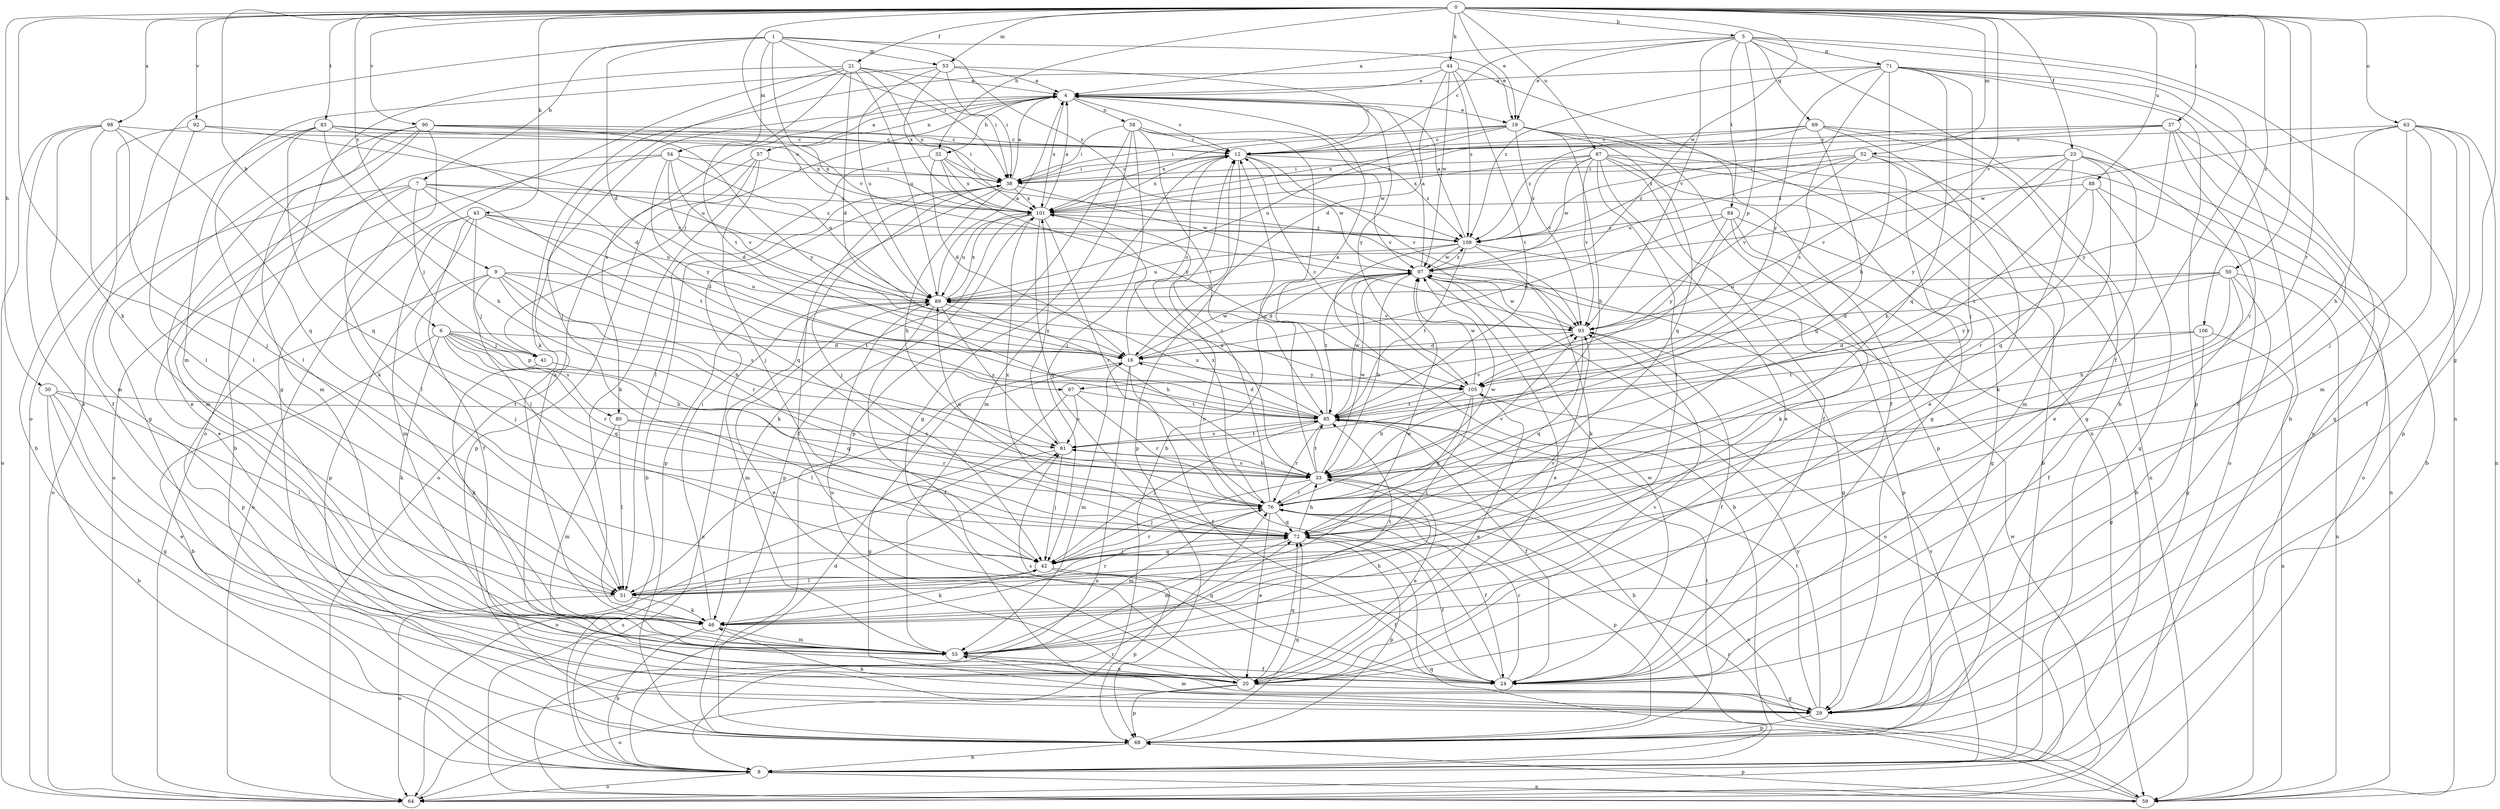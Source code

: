 strict digraph  {
0;
1;
4;
5;
6;
7;
8;
9;
12;
16;
19;
20;
21;
23;
24;
29;
30;
32;
33;
37;
38;
41;
42;
43;
44;
46;
50;
51;
52;
53;
54;
55;
57;
58;
59;
63;
64;
67;
68;
69;
71;
72;
76;
80;
81;
83;
84;
85;
87;
88;
89;
90;
92;
93;
97;
98;
101;
105;
106;
109;
0 -> 5  [label=b];
0 -> 6  [label=b];
0 -> 9  [label=c];
0 -> 19  [label=e];
0 -> 21  [label=f];
0 -> 23  [label=f];
0 -> 29  [label=g];
0 -> 30  [label=h];
0 -> 32  [label=h];
0 -> 37  [label=i];
0 -> 43  [label=k];
0 -> 44  [label=k];
0 -> 46  [label=k];
0 -> 50  [label=l];
0 -> 52  [label=m];
0 -> 53  [label=m];
0 -> 63  [label=o];
0 -> 76  [label=r];
0 -> 83  [label=t];
0 -> 87  [label=u];
0 -> 88  [label=u];
0 -> 89  [label=u];
0 -> 90  [label=v];
0 -> 92  [label=v];
0 -> 93  [label=v];
0 -> 97  [label=w];
0 -> 98  [label=x];
0 -> 106  [label=z];
1 -> 7  [label=b];
1 -> 16  [label=d];
1 -> 19  [label=e];
1 -> 38  [label=i];
1 -> 53  [label=m];
1 -> 54  [label=m];
1 -> 64  [label=o];
1 -> 93  [label=v];
1 -> 109  [label=z];
4 -> 12  [label=c];
4 -> 19  [label=e];
4 -> 32  [label=h];
4 -> 41  [label=j];
4 -> 57  [label=n];
4 -> 58  [label=n];
4 -> 80  [label=s];
4 -> 101  [label=x];
4 -> 105  [label=y];
5 -> 4  [label=a];
5 -> 8  [label=b];
5 -> 12  [label=c];
5 -> 19  [label=e];
5 -> 24  [label=f];
5 -> 59  [label=n];
5 -> 67  [label=p];
5 -> 69  [label=q];
5 -> 71  [label=q];
5 -> 84  [label=t];
5 -> 93  [label=v];
6 -> 8  [label=b];
6 -> 16  [label=d];
6 -> 33  [label=h];
6 -> 41  [label=j];
6 -> 46  [label=k];
6 -> 67  [label=p];
6 -> 72  [label=q];
6 -> 76  [label=r];
6 -> 80  [label=s];
7 -> 20  [label=e];
7 -> 41  [label=j];
7 -> 51  [label=l];
7 -> 64  [label=o];
7 -> 72  [label=q];
7 -> 85  [label=t];
7 -> 101  [label=x];
7 -> 109  [label=z];
8 -> 16  [label=d];
8 -> 59  [label=n];
8 -> 64  [label=o];
8 -> 89  [label=u];
8 -> 93  [label=v];
9 -> 33  [label=h];
9 -> 41  [label=j];
9 -> 42  [label=j];
9 -> 68  [label=p];
9 -> 76  [label=r];
9 -> 81  [label=s];
9 -> 85  [label=t];
9 -> 89  [label=u];
12 -> 38  [label=i];
12 -> 55  [label=m];
12 -> 68  [label=p];
12 -> 93  [label=v];
12 -> 97  [label=w];
12 -> 101  [label=x];
12 -> 109  [label=z];
16 -> 12  [label=c];
16 -> 24  [label=f];
16 -> 51  [label=l];
16 -> 55  [label=m];
16 -> 59  [label=n];
16 -> 97  [label=w];
16 -> 105  [label=y];
19 -> 12  [label=c];
19 -> 24  [label=f];
19 -> 29  [label=g];
19 -> 33  [label=h];
19 -> 38  [label=i];
19 -> 72  [label=q];
19 -> 89  [label=u];
19 -> 93  [label=v];
19 -> 101  [label=x];
20 -> 29  [label=g];
20 -> 64  [label=o];
20 -> 68  [label=p];
20 -> 72  [label=q];
20 -> 81  [label=s];
20 -> 89  [label=u];
20 -> 93  [label=v];
21 -> 4  [label=a];
21 -> 16  [label=d];
21 -> 29  [label=g];
21 -> 38  [label=i];
21 -> 42  [label=j];
21 -> 64  [label=o];
21 -> 85  [label=t];
21 -> 89  [label=u];
21 -> 101  [label=x];
23 -> 20  [label=e];
23 -> 33  [label=h];
23 -> 38  [label=i];
23 -> 46  [label=k];
23 -> 64  [label=o];
23 -> 72  [label=q];
23 -> 93  [label=v];
23 -> 105  [label=y];
24 -> 12  [label=c];
24 -> 76  [label=r];
24 -> 97  [label=w];
29 -> 46  [label=k];
29 -> 55  [label=m];
29 -> 68  [label=p];
29 -> 85  [label=t];
29 -> 105  [label=y];
30 -> 8  [label=b];
30 -> 20  [label=e];
30 -> 29  [label=g];
30 -> 51  [label=l];
30 -> 85  [label=t];
32 -> 16  [label=d];
32 -> 38  [label=i];
32 -> 51  [label=l];
32 -> 93  [label=v];
32 -> 101  [label=x];
32 -> 105  [label=y];
33 -> 12  [label=c];
33 -> 20  [label=e];
33 -> 42  [label=j];
33 -> 59  [label=n];
33 -> 76  [label=r];
33 -> 81  [label=s];
33 -> 85  [label=t];
33 -> 97  [label=w];
33 -> 101  [label=x];
37 -> 12  [label=c];
37 -> 24  [label=f];
37 -> 29  [label=g];
37 -> 76  [label=r];
37 -> 101  [label=x];
37 -> 105  [label=y];
37 -> 109  [label=z];
38 -> 4  [label=a];
38 -> 8  [label=b];
38 -> 12  [label=c];
38 -> 24  [label=f];
38 -> 33  [label=h];
38 -> 42  [label=j];
38 -> 68  [label=p];
38 -> 97  [label=w];
38 -> 101  [label=x];
41 -> 46  [label=k];
41 -> 72  [label=q];
42 -> 24  [label=f];
42 -> 46  [label=k];
42 -> 51  [label=l];
42 -> 68  [label=p];
42 -> 72  [label=q];
42 -> 76  [label=r];
43 -> 16  [label=d];
43 -> 24  [label=f];
43 -> 51  [label=l];
43 -> 55  [label=m];
43 -> 64  [label=o];
43 -> 68  [label=p];
43 -> 89  [label=u];
43 -> 109  [label=z];
44 -> 4  [label=a];
44 -> 16  [label=d];
44 -> 46  [label=k];
44 -> 59  [label=n];
44 -> 85  [label=t];
44 -> 97  [label=w];
44 -> 109  [label=z];
46 -> 8  [label=b];
46 -> 38  [label=i];
46 -> 55  [label=m];
46 -> 76  [label=r];
46 -> 85  [label=t];
50 -> 16  [label=d];
50 -> 24  [label=f];
50 -> 29  [label=g];
50 -> 33  [label=h];
50 -> 59  [label=n];
50 -> 89  [label=u];
50 -> 105  [label=y];
51 -> 42  [label=j];
51 -> 46  [label=k];
51 -> 64  [label=o];
51 -> 93  [label=v];
51 -> 97  [label=w];
52 -> 8  [label=b];
52 -> 38  [label=i];
52 -> 55  [label=m];
52 -> 76  [label=r];
52 -> 89  [label=u];
52 -> 93  [label=v];
52 -> 109  [label=z];
53 -> 4  [label=a];
53 -> 12  [label=c];
53 -> 38  [label=i];
53 -> 55  [label=m];
53 -> 89  [label=u];
53 -> 101  [label=x];
54 -> 16  [label=d];
54 -> 38  [label=i];
54 -> 55  [label=m];
54 -> 64  [label=o];
54 -> 89  [label=u];
54 -> 93  [label=v];
54 -> 105  [label=y];
55 -> 4  [label=a];
55 -> 20  [label=e];
55 -> 24  [label=f];
55 -> 33  [label=h];
55 -> 72  [label=q];
57 -> 4  [label=a];
57 -> 38  [label=i];
57 -> 42  [label=j];
57 -> 46  [label=k];
57 -> 64  [label=o];
57 -> 68  [label=p];
58 -> 8  [label=b];
58 -> 12  [label=c];
58 -> 29  [label=g];
58 -> 38  [label=i];
58 -> 42  [label=j];
58 -> 68  [label=p];
58 -> 85  [label=t];
58 -> 97  [label=w];
59 -> 68  [label=p];
59 -> 72  [label=q];
59 -> 76  [label=r];
59 -> 81  [label=s];
63 -> 12  [label=c];
63 -> 24  [label=f];
63 -> 33  [label=h];
63 -> 42  [label=j];
63 -> 55  [label=m];
63 -> 59  [label=n];
63 -> 68  [label=p];
63 -> 97  [label=w];
64 -> 76  [label=r];
64 -> 97  [label=w];
67 -> 29  [label=g];
67 -> 76  [label=r];
67 -> 81  [label=s];
67 -> 85  [label=t];
68 -> 8  [label=b];
68 -> 72  [label=q];
68 -> 85  [label=t];
69 -> 12  [label=c];
69 -> 20  [label=e];
69 -> 29  [label=g];
69 -> 64  [label=o];
69 -> 72  [label=q];
69 -> 101  [label=x];
69 -> 109  [label=z];
71 -> 4  [label=a];
71 -> 8  [label=b];
71 -> 33  [label=h];
71 -> 42  [label=j];
71 -> 59  [label=n];
71 -> 68  [label=p];
71 -> 72  [label=q];
71 -> 81  [label=s];
71 -> 105  [label=y];
71 -> 109  [label=z];
72 -> 24  [label=f];
72 -> 33  [label=h];
72 -> 42  [label=j];
72 -> 55  [label=m];
72 -> 68  [label=p];
72 -> 101  [label=x];
76 -> 12  [label=c];
76 -> 20  [label=e];
76 -> 24  [label=f];
76 -> 55  [label=m];
76 -> 68  [label=p];
76 -> 72  [label=q];
76 -> 89  [label=u];
76 -> 93  [label=v];
76 -> 97  [label=w];
76 -> 101  [label=x];
80 -> 51  [label=l];
80 -> 55  [label=m];
80 -> 76  [label=r];
80 -> 81  [label=s];
81 -> 33  [label=h];
81 -> 42  [label=j];
81 -> 64  [label=o];
81 -> 85  [label=t];
81 -> 101  [label=x];
83 -> 8  [label=b];
83 -> 12  [label=c];
83 -> 16  [label=d];
83 -> 33  [label=h];
83 -> 51  [label=l];
83 -> 72  [label=q];
83 -> 101  [label=x];
84 -> 8  [label=b];
84 -> 16  [label=d];
84 -> 29  [label=g];
84 -> 46  [label=k];
84 -> 105  [label=y];
84 -> 109  [label=z];
85 -> 4  [label=a];
85 -> 8  [label=b];
85 -> 16  [label=d];
85 -> 24  [label=f];
85 -> 42  [label=j];
85 -> 76  [label=r];
85 -> 81  [label=s];
85 -> 89  [label=u];
85 -> 93  [label=v];
85 -> 97  [label=w];
87 -> 8  [label=b];
87 -> 20  [label=e];
87 -> 24  [label=f];
87 -> 38  [label=i];
87 -> 51  [label=l];
87 -> 59  [label=n];
87 -> 68  [label=p];
87 -> 93  [label=v];
87 -> 97  [label=w];
87 -> 101  [label=x];
87 -> 109  [label=z];
88 -> 29  [label=g];
88 -> 59  [label=n];
88 -> 76  [label=r];
88 -> 85  [label=t];
88 -> 101  [label=x];
89 -> 4  [label=a];
89 -> 20  [label=e];
89 -> 24  [label=f];
89 -> 33  [label=h];
89 -> 55  [label=m];
89 -> 81  [label=s];
89 -> 93  [label=v];
89 -> 101  [label=x];
90 -> 8  [label=b];
90 -> 12  [label=c];
90 -> 20  [label=e];
90 -> 29  [label=g];
90 -> 38  [label=i];
90 -> 46  [label=k];
90 -> 55  [label=m];
90 -> 101  [label=x];
90 -> 105  [label=y];
92 -> 12  [label=c];
92 -> 51  [label=l];
92 -> 55  [label=m];
92 -> 89  [label=u];
93 -> 16  [label=d];
93 -> 24  [label=f];
93 -> 72  [label=q];
93 -> 97  [label=w];
97 -> 4  [label=a];
97 -> 16  [label=d];
97 -> 20  [label=e];
97 -> 29  [label=g];
97 -> 33  [label=h];
97 -> 64  [label=o];
97 -> 85  [label=t];
97 -> 89  [label=u];
97 -> 109  [label=z];
98 -> 12  [label=c];
98 -> 20  [label=e];
98 -> 24  [label=f];
98 -> 42  [label=j];
98 -> 51  [label=l];
98 -> 64  [label=o];
98 -> 72  [label=q];
101 -> 4  [label=a];
101 -> 46  [label=k];
101 -> 68  [label=p];
101 -> 72  [label=q];
101 -> 76  [label=r];
101 -> 89  [label=u];
101 -> 109  [label=z];
105 -> 12  [label=c];
105 -> 20  [label=e];
105 -> 33  [label=h];
105 -> 51  [label=l];
105 -> 72  [label=q];
105 -> 85  [label=t];
105 -> 97  [label=w];
106 -> 16  [label=d];
106 -> 29  [label=g];
106 -> 59  [label=n];
106 -> 85  [label=t];
109 -> 4  [label=a];
109 -> 8  [label=b];
109 -> 46  [label=k];
109 -> 68  [label=p];
109 -> 85  [label=t];
109 -> 89  [label=u];
109 -> 97  [label=w];
}
